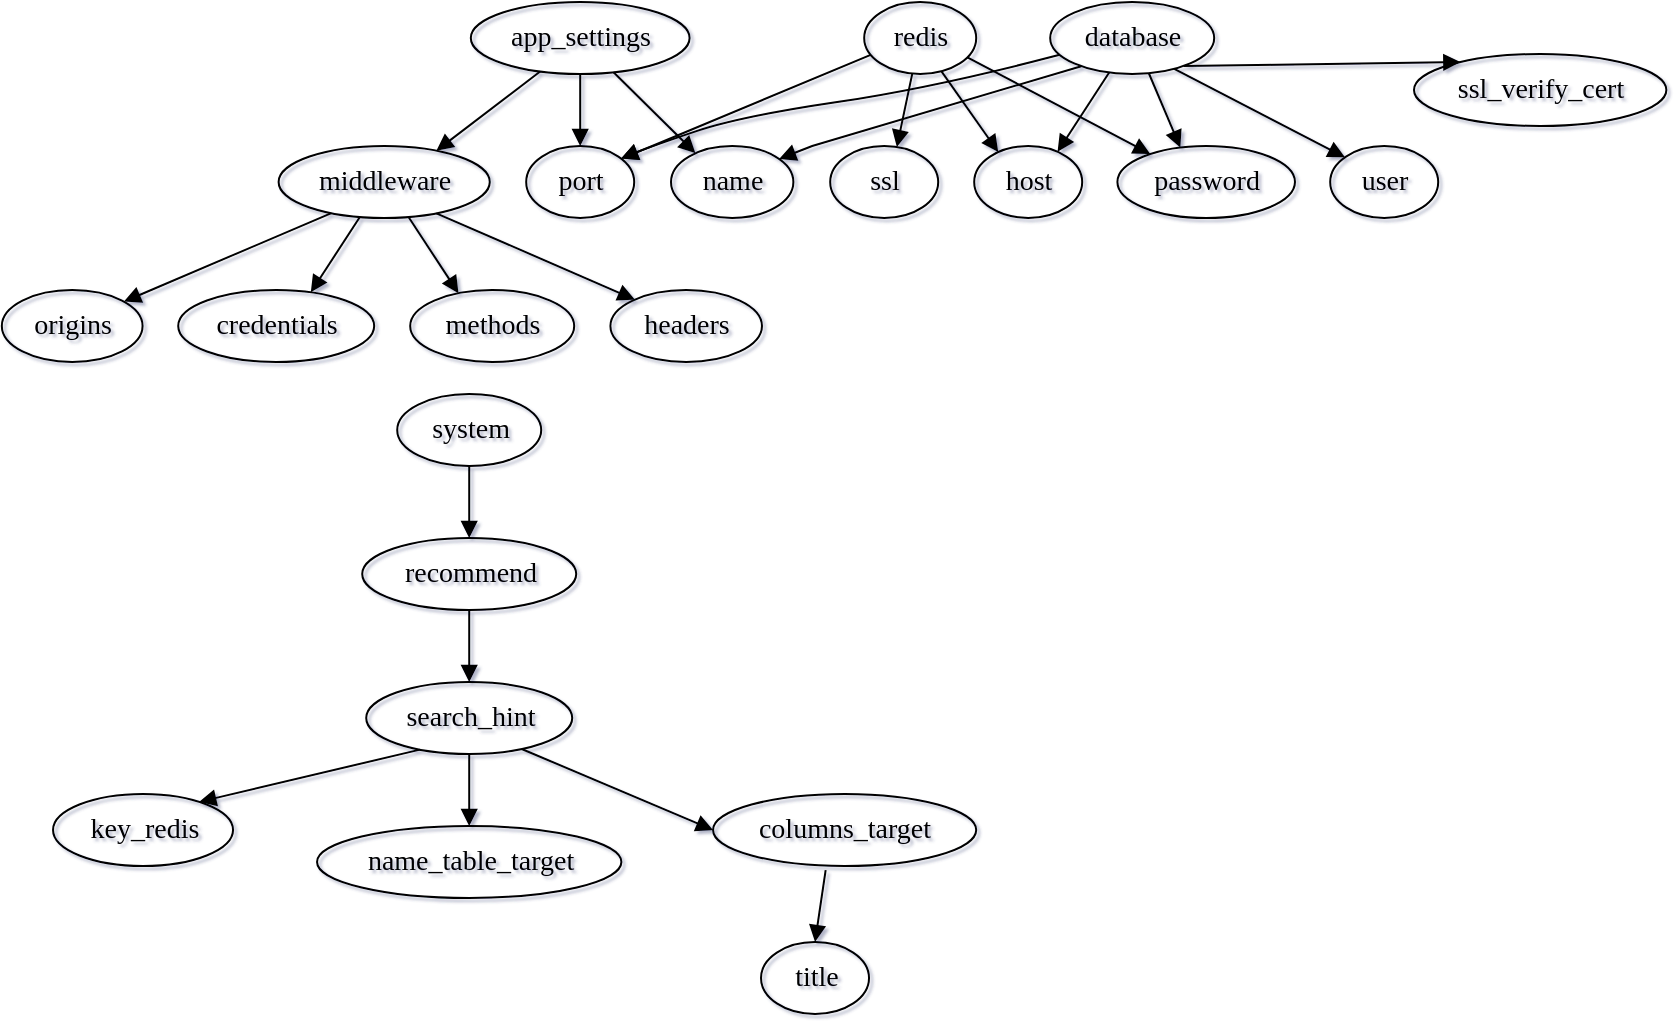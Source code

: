 <mxfile>
    <diagram id="_l8nmEJQ_5bO9ryYvf4b" name="Page-1">
        <mxGraphModel dx="1373" dy="875" grid="1" gridSize="10" guides="1" tooltips="1" connect="1" arrows="1" fold="1" page="1" pageScale="1" pageWidth="850" pageHeight="1100" math="0" shadow="1">
            <root>
                <mxCell id="0"/>
                <mxCell id="1" parent="0"/>
                <mxCell id="node1" value="&lt;font style='font-size: 14.0px;' face='Times New Roman,serif' color='#000000'&gt;app_settings&lt;/font&gt;" style="ellipse;verticalAlign=middle;html=1;rounded=0;labelBackgroundColor=none;strokeColor=black;fillColor=none;strokeWidth=1;dashed=0;" parent="1" vertex="1">
                    <mxGeometry x="238.41" y="4" width="109.38" height="36" as="geometry"/>
                </mxCell>
                <mxCell id="node2" value="&lt;font style='font-size: 14.0px;' face='Times New Roman,serif' color='#000000'&gt;port&lt;/font&gt;" style="ellipse;verticalAlign=middle;html=1;rounded=0;labelBackgroundColor=none;strokeColor=black;fillColor=none;strokeWidth=1;dashed=0;" parent="1" vertex="1">
                    <mxGeometry x="266.1" y="76" width="54" height="36" as="geometry"/>
                </mxCell>
                <mxCell id="node3" value="&lt;font style='font-size: 14.0px;' face='Times New Roman,serif' color='#000000'&gt;name&lt;/font&gt;" style="ellipse;verticalAlign=middle;html=1;rounded=0;labelBackgroundColor=none;strokeColor=black;fillColor=none;strokeWidth=1;dashed=0;" parent="1" vertex="1">
                    <mxGeometry x="338.51" y="76" width="61.18" height="36" as="geometry"/>
                </mxCell>
                <mxCell id="node4" value="&lt;font style='font-size: 14.0px;' face='Times New Roman,serif' color='#000000'&gt;middleware&lt;/font&gt;" style="ellipse;verticalAlign=middle;html=1;rounded=0;labelBackgroundColor=none;strokeColor=black;fillColor=none;strokeWidth=1;dashed=0;" parent="1" vertex="1">
                    <mxGeometry x="142.31" y="76" width="105.58" height="36" as="geometry"/>
                </mxCell>
                <mxCell id="node5" value="&lt;font style='font-size: 14.0px;' face='Times New Roman,serif' color='#000000'&gt;origins&lt;/font&gt;" style="ellipse;verticalAlign=middle;html=1;rounded=0;labelBackgroundColor=none;strokeColor=black;fillColor=none;strokeWidth=1;dashed=0;" parent="1" vertex="1">
                    <mxGeometry x="3.91" y="148" width="70.38" height="36" as="geometry"/>
                </mxCell>
                <mxCell id="node6" value="&lt;font style='font-size: 14.0px;' face='Times New Roman,serif' color='#000000'&gt;credentials&lt;/font&gt;" style="ellipse;verticalAlign=middle;html=1;rounded=0;labelBackgroundColor=none;strokeColor=black;fillColor=none;strokeWidth=1;dashed=0;" parent="1" vertex="1">
                    <mxGeometry x="92.11" y="148" width="97.98" height="36" as="geometry"/>
                </mxCell>
                <mxCell id="node7" value="&lt;font style='font-size: 14.0px;' face='Times New Roman,serif' color='#000000'&gt;methods&lt;/font&gt;" style="ellipse;verticalAlign=middle;html=1;rounded=0;labelBackgroundColor=none;strokeColor=black;fillColor=none;strokeWidth=1;dashed=0;" parent="1" vertex="1">
                    <mxGeometry x="208.1" y="148" width="82" height="36" as="geometry"/>
                </mxCell>
                <mxCell id="node8" value="&lt;font style='font-size: 14.0px;' face='Times New Roman,serif' color='#000000'&gt;headers&lt;/font&gt;" style="ellipse;verticalAlign=middle;html=1;rounded=0;labelBackgroundColor=none;strokeColor=black;fillColor=none;strokeWidth=1;dashed=0;" parent="1" vertex="1">
                    <mxGeometry x="308.21" y="148" width="75.78" height="36" as="geometry"/>
                </mxCell>
                <mxCell id="node12" value="&lt;font style='font-size: 14.0px;' face='Times New Roman,serif' color='#000000'&gt;redis&lt;/font&gt;" style="ellipse;verticalAlign=middle;html=1;rounded=0;labelBackgroundColor=none;strokeColor=black;fillColor=none;strokeWidth=1;dashed=0;" parent="1" vertex="1">
                    <mxGeometry x="435.1" y="4" width="56" height="36" as="geometry"/>
                </mxCell>
                <mxCell id="node13" value="&lt;font style='font-size: 14.0px;' face='Times New Roman,serif' color='#000000'&gt;host&lt;/font&gt;" style="ellipse;verticalAlign=middle;html=1;rounded=0;labelBackgroundColor=none;strokeColor=black;fillColor=none;strokeWidth=1;dashed=0;" parent="1" vertex="1">
                    <mxGeometry x="490.1" y="76" width="54" height="36" as="geometry"/>
                </mxCell>
                <mxCell id="node14" value="&lt;font style='font-size: 14.0px;' face='Times New Roman,serif' color='#000000'&gt;password&lt;/font&gt;" style="ellipse;verticalAlign=middle;html=1;rounded=0;labelBackgroundColor=none;strokeColor=black;fillColor=none;strokeWidth=1;dashed=0;" parent="1" vertex="1">
                    <mxGeometry x="561.71" y="76" width="88.78" height="36" as="geometry"/>
                </mxCell>
                <mxCell id="node15" value="&lt;font style='font-size: 14.0px;' face='Times New Roman,serif' color='#000000'&gt;ssl&lt;/font&gt;" style="ellipse;verticalAlign=middle;html=1;rounded=0;labelBackgroundColor=none;strokeColor=black;fillColor=none;strokeWidth=1;dashed=0;" parent="1" vertex="1">
                    <mxGeometry x="418.1" y="76" width="54" height="36" as="geometry"/>
                </mxCell>
                <mxCell id="node16" value="&lt;font style='font-size: 14.0px;' face='Times New Roman,serif' color='#000000'&gt;database&lt;/font&gt;" style="ellipse;verticalAlign=middle;html=1;rounded=0;labelBackgroundColor=none;strokeColor=black;fillColor=none;strokeWidth=1;dashed=0;" parent="1" vertex="1">
                    <mxGeometry x="528.1" y="4" width="82" height="36" as="geometry"/>
                </mxCell>
                <mxCell id="node17" value="&lt;font style='font-size: 14.0px;' face='Times New Roman,serif' color='#000000'&gt;user&lt;/font&gt;" style="ellipse;verticalAlign=middle;html=1;rounded=0;labelBackgroundColor=none;strokeColor=black;fillColor=none;strokeWidth=1;dashed=0;" parent="1" vertex="1">
                    <mxGeometry x="668.1" y="76" width="54" height="36" as="geometry"/>
                </mxCell>
                <mxCell id="node18" value="&lt;font style='font-size: 14.0px;' face='Times New Roman,serif' color='#000000'&gt;ssl_verify_cert&lt;/font&gt;" style="ellipse;verticalAlign=middle;html=1;rounded=0;labelBackgroundColor=none;strokeColor=black;fillColor=none;strokeWidth=1;dashed=0;" parent="1" vertex="1">
                    <mxGeometry x="710" y="30" width="126.18" height="36" as="geometry"/>
                </mxCell>
                <mxCell id="node19" value="&lt;font style='font-size: 14.0px;' face='Times New Roman,serif' color='#000000'&gt;system&lt;/font&gt;" style="ellipse;verticalAlign=middle;html=1;rounded=0;labelBackgroundColor=none;strokeColor=black;fillColor=none;strokeWidth=1;dashed=0;" parent="1" vertex="1">
                    <mxGeometry x="201.61" y="200" width="72" height="36" as="geometry"/>
                </mxCell>
                <mxCell id="node20" value="&lt;font style='font-size: 14.0px;' face='Times New Roman,serif' color='#000000'&gt;recommend&lt;/font&gt;" style="ellipse;verticalAlign=middle;html=1;rounded=0;labelBackgroundColor=none;strokeColor=black;fillColor=none;strokeWidth=1;dashed=0;" parent="1" vertex="1">
                    <mxGeometry x="184.11" y="272" width="107" height="36" as="geometry"/>
                </mxCell>
                <mxCell id="node21" value="&lt;font style='font-size: 14.0px;' face='Times New Roman,serif' color='#000000'&gt;search_hint&lt;/font&gt;" style="ellipse;verticalAlign=middle;html=1;rounded=0;labelBackgroundColor=none;strokeColor=black;fillColor=none;strokeWidth=1;dashed=0;" parent="1" vertex="1">
                    <mxGeometry x="186.11" y="344" width="103" height="36" as="geometry"/>
                </mxCell>
                <mxCell id="node22" value="&lt;font style='font-size: 14.0px;' face='Times New Roman,serif' color='#000000'&gt;key_redis&lt;/font&gt;" style="ellipse;verticalAlign=middle;html=1;rounded=0;labelBackgroundColor=none;strokeColor=black;fillColor=none;strokeWidth=1;dashed=0;" parent="1" vertex="1">
                    <mxGeometry x="29.52" y="400" width="90" height="36" as="geometry"/>
                </mxCell>
                <mxCell id="node23" value="&lt;font style='font-size: 14.0px;' face='Times New Roman,serif' color='#000000'&gt;name_table_target&lt;/font&gt;" style="ellipse;verticalAlign=middle;html=1;rounded=0;labelBackgroundColor=none;strokeColor=black;fillColor=none;strokeWidth=1;dashed=0;" parent="1" vertex="1">
                    <mxGeometry x="161.52" y="416" width="152.18" height="36" as="geometry"/>
                </mxCell>
                <mxCell id="node24" value="&lt;font style='font-size: 14.0px;' face='Times New Roman,serif' color='#000000'&gt;columns_target&lt;/font&gt;" style="ellipse;verticalAlign=middle;html=1;rounded=0;labelBackgroundColor=none;strokeColor=black;fillColor=none;strokeWidth=1;dashed=0;" parent="1" vertex="1">
                    <mxGeometry x="359.52" y="400" width="131.58" height="36" as="geometry"/>
                </mxCell>
                <mxCell id="node25" value="&lt;font style='font-size: 14.0px;' face='Times New Roman,serif' color='#000000'&gt;title&lt;/font&gt;" style="ellipse;verticalAlign=middle;html=1;rounded=0;labelBackgroundColor=none;strokeColor=black;fillColor=none;strokeWidth=1;dashed=0;" parent="1" vertex="1">
                    <mxGeometry x="383.51" y="474" width="54" height="36" as="geometry"/>
                </mxCell>
                <mxCell id="edge1" style="html=1;endArrow=block;dashed=0;endFill=1;startArrow=none;startFill=0;fillColor=black;strokeColor=black;strokeWidth=1;rounded=0;exitX=0.5;exitY=1.0;entryX=0.5;entryY=0.0;" parent="1" source="node1" target="node2" edge="1">
                    <mxGeometry relative="1" as="geometry">
                        <mxPoint x="293.1" y="40.3" as="sourcePoint"/>
                        <mxPoint x="293.1" y="65.89" as="targetPoint"/>
                    </mxGeometry>
                </mxCell>
                <mxCell id="edge2" style="html=1;endArrow=block;dashed=0;endFill=1;startArrow=none;startFill=0;fillColor=black;strokeColor=black;strokeWidth=1;rounded=0;exitX=0.661;exitY=1.0;entryX=0.121;entryY=0.0;" parent="1" source="node1" target="node3" edge="1">
                    <mxGeometry relative="1" as="geometry">
                        <mxPoint x="310.72" y="39.24" as="sourcePoint"/>
                        <mxPoint x="345.93" y="71.66" as="targetPoint"/>
                    </mxGeometry>
                </mxCell>
                <mxCell id="edge3" style="html=1;endArrow=block;dashed=0;endFill=1;startArrow=none;startFill=0;fillColor=black;strokeColor=black;strokeWidth=1;rounded=0;exitX=0.301;exitY=1.0;entryX=0.785;entryY=0.0;" parent="1" source="node1" target="node4" edge="1">
                    <mxGeometry relative="1" as="geometry">
                        <mxPoint x="271.35" y="38.54" as="sourcePoint"/>
                        <mxPoint x="225.19" y="71.5" as="targetPoint"/>
                    </mxGeometry>
                </mxCell>
                <mxCell id="edge4" style="html=1;endArrow=block;dashed=0;endFill=1;startArrow=none;startFill=0;fillColor=black;strokeColor=black;strokeWidth=1;rounded=0;exitX=0.208;exitY=1.0;entryX=1.0;entryY=0.039;" parent="1" source="node4" target="node5" edge="1">
                    <mxGeometry relative="1" as="geometry">
                        <mxPoint x="164.28" y="108.83" as="sourcePoint"/>
                        <mxPoint x="73.82" y="149.42" as="targetPoint"/>
                    </mxGeometry>
                </mxCell>
                <mxCell id="edge5" style="html=1;endArrow=block;dashed=0;endFill=1;startArrow=none;startFill=0;fillColor=black;strokeColor=black;strokeWidth=1;rounded=0;exitX=0.379;exitY=1.0;entryX=0.693;entryY=0.0;" parent="1" source="node4" target="node6" edge="1">
                    <mxGeometry relative="1" as="geometry">
                        <mxPoint x="182.3" y="111.59" as="sourcePoint"/>
                        <mxPoint x="159.99" y="140.5" as="targetPoint"/>
                    </mxGeometry>
                </mxCell>
                <mxCell id="edge6" style="html=1;endArrow=block;dashed=0;endFill=1;startArrow=none;startFill=0;fillColor=black;strokeColor=black;strokeWidth=1;rounded=0;exitX=0.621;exitY=1.0;entryX=0.27;entryY=0.0;" parent="1" source="node4" target="node7" edge="1">
                    <mxGeometry relative="1" as="geometry">
                        <mxPoint x="207.89" y="111.59" as="sourcePoint"/>
                        <mxPoint x="230.2" y="140.5" as="targetPoint"/>
                    </mxGeometry>
                </mxCell>
                <mxCell id="edge7" style="html=1;endArrow=block;dashed=0;endFill=1;startArrow=none;startFill=0;fillColor=black;strokeColor=black;strokeWidth=1;rounded=0;exitX=0.786;exitY=1.0;entryX=0.035;entryY=0.0;" parent="1" source="node4" target="node8" edge="1">
                    <mxGeometry relative="1" as="geometry">
                        <mxPoint x="225.29" y="109" as="sourcePoint"/>
                        <mxPoint x="310.86" y="148.67" as="targetPoint"/>
                    </mxGeometry>
                </mxCell>
                <mxCell id="edge11" style="html=1;endArrow=block;dashed=0;endFill=1;startArrow=none;startFill=0;fillColor=black;strokeColor=black;strokeWidth=1;rounded=0;exitX=0.0;exitY=0.776;entryX=1.0;entryY=0.068;" parent="1" source="node12" target="node2" edge="1">
                    <mxGeometry relative="1" as="geometry">
                        <mxPoint x="439.19" y="31.92" as="sourcePoint"/>
                        <mxPoint x="323.58" y="78.44" as="targetPoint"/>
                        <Array as="points">
                            <mxPoint x="329.1" y="76"/>
                        </Array>
                    </mxGeometry>
                </mxCell>
                <mxCell id="edge12" style="html=1;endArrow=block;dashed=0;endFill=1;startArrow=none;startFill=0;fillColor=black;strokeColor=black;strokeWidth=1;rounded=0;exitX=0.714;exitY=1.0;entryX=0.163;entryY=0.0;" parent="1" source="node12" target="node13" edge="1">
                    <mxGeometry relative="1" as="geometry">
                        <mxPoint x="475.08" y="38.54" as="sourcePoint"/>
                        <mxPoint x="498.88" y="69.39" as="targetPoint"/>
                    </mxGeometry>
                </mxCell>
                <mxCell id="edge13" style="html=1;endArrow=block;dashed=0;endFill=1;startArrow=none;startFill=0;fillColor=black;strokeColor=black;strokeWidth=1;rounded=0;exitX=1.0;exitY=0.823;entryX=0.093;entryY=0.0;" parent="1" source="node12" target="node14" edge="1">
                    <mxGeometry relative="1" as="geometry">
                        <mxPoint x="484.82" y="33.63" as="sourcePoint"/>
                        <mxPoint x="569.95" y="75.31" as="targetPoint"/>
                    </mxGeometry>
                </mxCell>
                <mxCell id="edge14" style="html=1;endArrow=block;dashed=0;endFill=1;startArrow=none;startFill=0;fillColor=black;strokeColor=black;strokeWidth=1;rounded=0;exitX=0.422;exitY=1.0;entryX=0.627;entryY=0.0;" parent="1" source="node12" target="node15" edge="1">
                    <mxGeometry relative="1" as="geometry">
                        <mxPoint x="458.74" y="39.95" as="sourcePoint"/>
                        <mxPoint x="451.96" y="66.31" as="targetPoint"/>
                    </mxGeometry>
                </mxCell>
                <mxCell id="edge15" style="html=1;endArrow=block;dashed=0;endFill=1;startArrow=none;startFill=0;fillColor=black;strokeColor=black;strokeWidth=1;curved=1;exitX=0.0;exitY=0.772;entryX=1.0;entryY=0.059;" parent="1" source="node16" target="node2" edge="1">
                    <mxGeometry relative="1" as="geometry">
                        <mxPoint x="534.4" y="31.79" as="sourcePoint"/>
                        <mxPoint x="323.28" y="78.13" as="targetPoint"/>
                        <Array as="points">
                            <mxPoint x="469.881" y="46.9"/>
                            <mxPoint x="373.334" y="61.127"/>
                            <mxPoint x="329.1" y="76"/>
                        </Array>
                    </mxGeometry>
                </mxCell>
                <mxCell id="edge16" style="html=1;endArrow=block;dashed=0;endFill=1;startArrow=none;startFill=0;fillColor=black;strokeColor=black;strokeWidth=1;rounded=0;exitX=0.101;exitY=1.0;entryX=1.0;entryY=0.073;" parent="1" source="node16" target="node3" edge="1">
                    <mxGeometry relative="1" as="geometry">
                        <mxPoint x="536.34" y="32.99" as="sourcePoint"/>
                        <mxPoint x="402.36" y="78.62" as="targetPoint"/>
                        <Array as="points">
                            <mxPoint x="409.1" y="76"/>
                        </Array>
                    </mxGeometry>
                </mxCell>
                <mxCell id="edge17" style="html=1;endArrow=block;dashed=0;endFill=1;startArrow=none;startFill=0;fillColor=black;strokeColor=black;strokeWidth=1;rounded=0;exitX=0.353;exitY=1.0;entryX=0.829;entryY=0.0;" parent="1" source="node16" target="node13" edge="1">
                    <mxGeometry relative="1" as="geometry">
                        <mxPoint x="557.04" y="39.24" as="sourcePoint"/>
                        <mxPoint x="534.84" y="69.11" as="targetPoint"/>
                    </mxGeometry>
                </mxCell>
                <mxCell id="edge18" style="html=1;endArrow=block;dashed=0;endFill=1;startArrow=none;startFill=0;fillColor=black;strokeColor=black;strokeWidth=1;rounded=0;exitX=0.607;exitY=1.0;entryX=0.345;entryY=0.0;" parent="1" source="node16" target="node14" edge="1">
                    <mxGeometry relative="1" as="geometry">
                        <mxPoint x="577.87" y="39.59" as="sourcePoint"/>
                        <mxPoint x="592.32" y="66.93" as="targetPoint"/>
                    </mxGeometry>
                </mxCell>
                <mxCell id="edge19" style="html=1;endArrow=block;dashed=0;endFill=1;startArrow=none;startFill=0;fillColor=black;strokeColor=black;strokeWidth=1;rounded=0;exitX=0.8;exitY=1.0;entryX=0.0;entryY=0.021;" parent="1" source="node16" target="node17" edge="1">
                    <mxGeometry relative="1" as="geometry">
                        <mxPoint x="593.69" y="36.66" as="sourcePoint"/>
                        <mxPoint x="665.87" y="76.76" as="targetPoint"/>
                    </mxGeometry>
                </mxCell>
                <mxCell id="edge20" style="html=1;endArrow=block;dashed=0;endFill=1;startArrow=none;startFill=0;fillColor=black;strokeColor=black;strokeWidth=1;rounded=0;exitX=0.903;exitY=1.0;entryX=0.091;entryY=0.0;" parent="1" source="node16" target="node18" edge="1">
                    <mxGeometry relative="1" as="geometry">
                        <mxPoint x="602.13" y="32.88" as="sourcePoint"/>
                        <mxPoint x="751.45" y="77.55" as="targetPoint"/>
                    </mxGeometry>
                </mxCell>
                <mxCell id="edge21" style="html=1;endArrow=block;dashed=0;endFill=1;startArrow=none;startFill=0;fillColor=black;strokeColor=black;strokeWidth=1;rounded=0;exitX=0.5;exitY=1.0;entryX=0.5;entryY=0.0;" parent="1" source="node19" target="node20" edge="1">
                    <mxGeometry relative="1" as="geometry">
                        <mxPoint x="237.61" y="236.3" as="sourcePoint"/>
                        <mxPoint x="237.61" y="261.89" as="targetPoint"/>
                    </mxGeometry>
                </mxCell>
                <mxCell id="edge22" style="html=1;endArrow=block;dashed=0;endFill=1;startArrow=none;startFill=0;fillColor=black;strokeColor=black;strokeWidth=1;rounded=0;exitX=0.5;exitY=1.0;entryX=0.5;entryY=0.0;" parent="1" source="node20" target="node21" edge="1">
                    <mxGeometry relative="1" as="geometry">
                        <mxPoint x="237.61" y="308.3" as="sourcePoint"/>
                        <mxPoint x="237.61" y="333.89" as="targetPoint"/>
                    </mxGeometry>
                </mxCell>
                <mxCell id="edge23" style="html=1;endArrow=block;dashed=0;endFill=1;startArrow=none;startFill=0;fillColor=black;strokeColor=black;strokeWidth=1;rounded=0;exitX=0.227;exitY=1.0;entryX=0.904;entryY=0.0;" parent="1" source="node21" target="node22" edge="1">
                    <mxGeometry relative="1" as="geometry">
                        <mxPoint x="909.49" y="141.17" as="sourcePoint"/>
                        <mxPoint x="834.97" y="178.69" as="targetPoint"/>
                    </mxGeometry>
                </mxCell>
                <mxCell id="edge24" style="html=1;endArrow=block;dashed=0;endFill=1;startArrow=none;startFill=0;fillColor=black;strokeColor=black;strokeWidth=1;rounded=0;exitX=0.5;exitY=1.0;entryX=0.5;entryY=0.0;" parent="1" source="node21" target="node23" edge="1">
                    <mxGeometry relative="1" as="geometry">
                        <mxPoint x="237.61" y="380.3" as="sourcePoint"/>
                        <mxPoint x="237.61" y="405.89" as="targetPoint"/>
                    </mxGeometry>
                </mxCell>
                <mxCell id="edge25" style="html=1;endArrow=block;dashed=0;endFill=1;startArrow=none;startFill=0;fillColor=black;strokeColor=black;strokeWidth=1;rounded=0;exitX=0.799;exitY=1.0;entryX=0;entryY=0.5;entryDx=0;entryDy=0;" parent="1" source="node21" target="node24" edge="1">
                    <mxGeometry relative="1" as="geometry">
                        <mxPoint x="268.46" y="376.5" as="sourcePoint"/>
                        <mxPoint x="361.499" y="418.954" as="targetPoint"/>
                    </mxGeometry>
                </mxCell>
                <mxCell id="edge26" style="html=1;endArrow=block;dashed=0;endFill=1;startArrow=none;startFill=0;fillColor=black;strokeColor=black;strokeWidth=1;rounded=0;exitX=0.428;exitY=1.056;entryX=0.5;entryY=0.0;exitDx=0;exitDy=0;exitPerimeter=0;" parent="1" source="node24" target="node25" edge="1">
                    <mxGeometry relative="1" as="geometry">
                        <mxPoint x="397.61" y="452" as="sourcePoint"/>
                        <mxPoint x="397.61" y="477.89" as="targetPoint"/>
                    </mxGeometry>
                </mxCell>
            </root>
        </mxGraphModel>
    </diagram>
</mxfile>